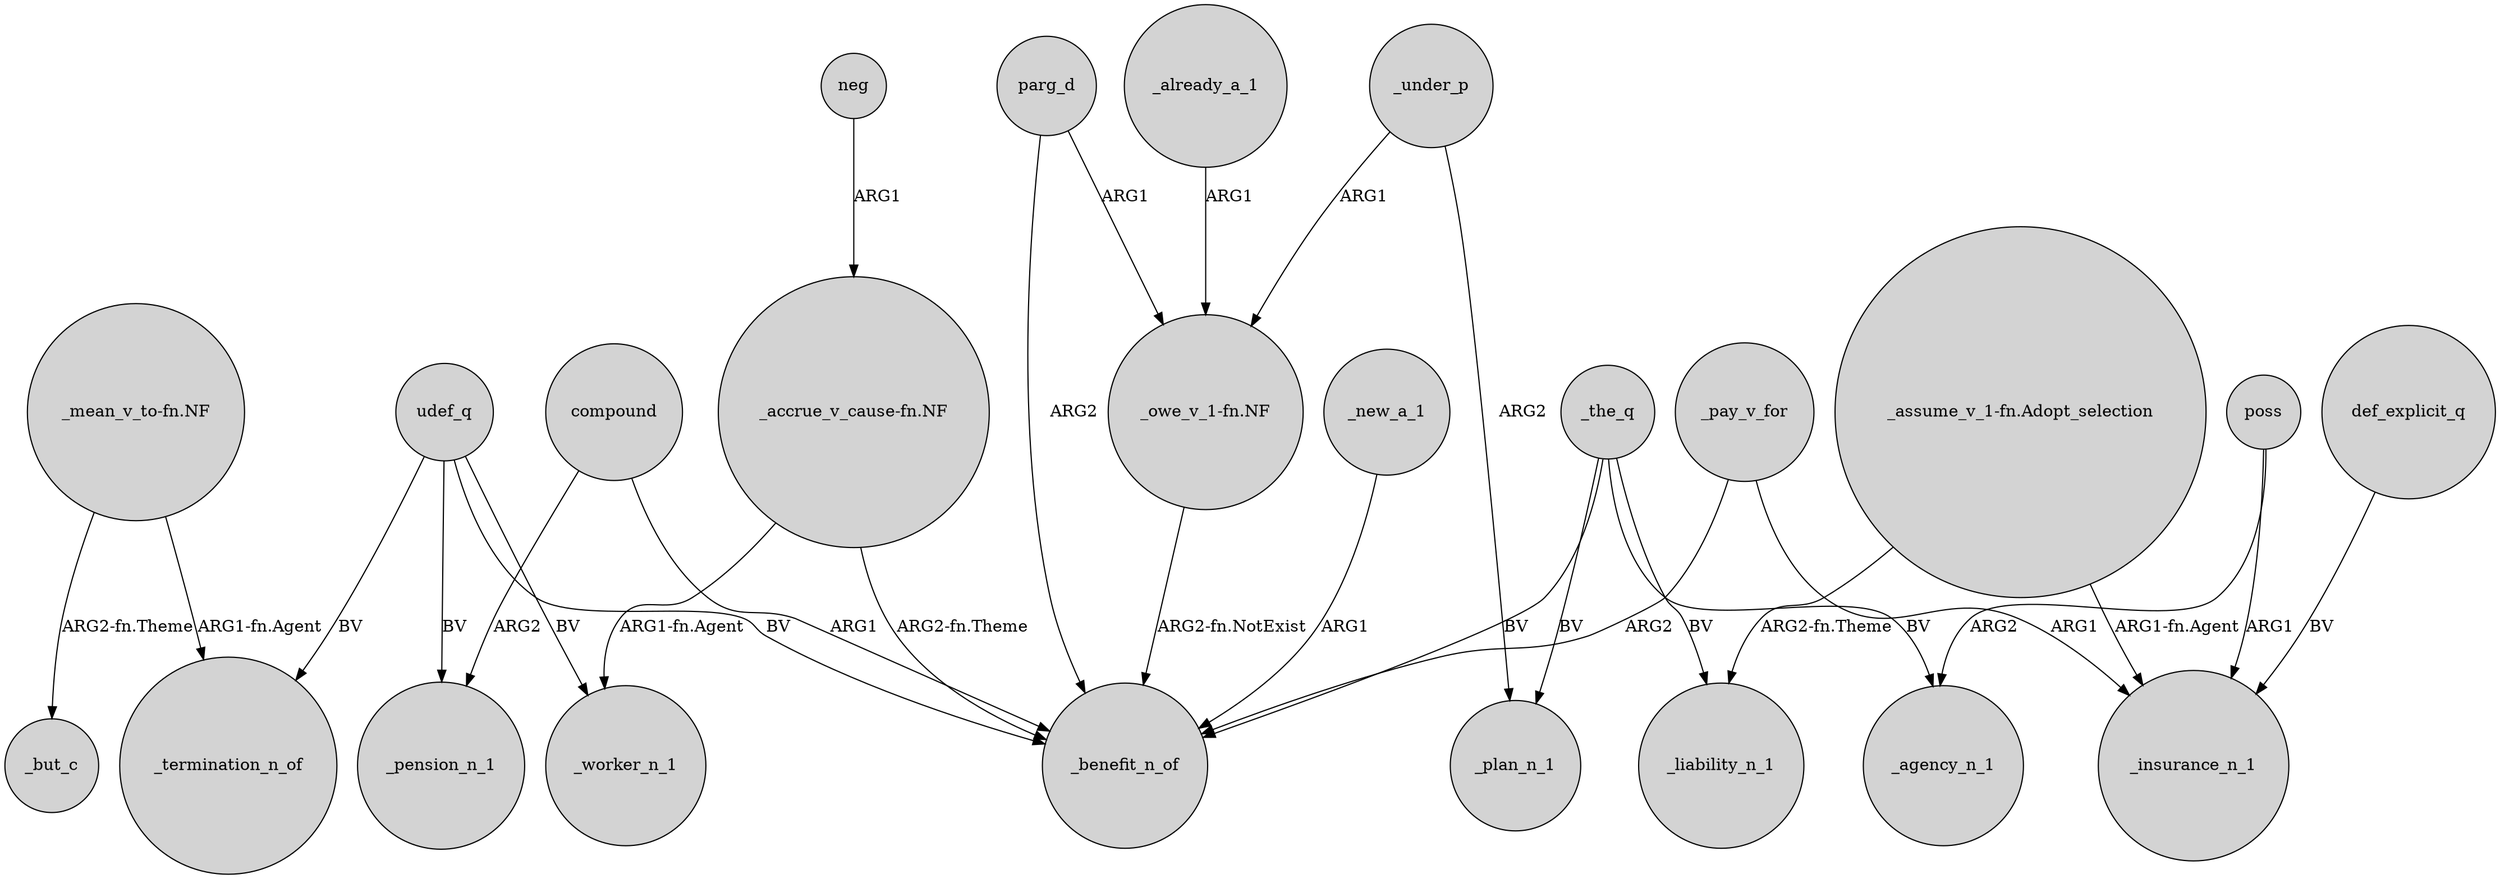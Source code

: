 digraph {
	node [shape=circle style=filled]
	_the_q -> _benefit_n_of [label=BV]
	"_mean_v_to-fn.NF" -> _but_c [label="ARG2-fn.Theme"]
	_the_q -> _agency_n_1 [label=BV]
	"_assume_v_1-fn.Adopt_selection" -> _insurance_n_1 [label="ARG1-fn.Agent"]
	def_explicit_q -> _insurance_n_1 [label=BV]
	"_assume_v_1-fn.Adopt_selection" -> _liability_n_1 [label="ARG2-fn.Theme"]
	udef_q -> _worker_n_1 [label=BV]
	_the_q -> _plan_n_1 [label=BV]
	compound -> _pension_n_1 [label=ARG2]
	neg -> "_accrue_v_cause-fn.NF" [label=ARG1]
	parg_d -> _benefit_n_of [label=ARG2]
	"_accrue_v_cause-fn.NF" -> _benefit_n_of [label="ARG2-fn.Theme"]
	"_accrue_v_cause-fn.NF" -> _worker_n_1 [label="ARG1-fn.Agent"]
	udef_q -> _termination_n_of [label=BV]
	_under_p -> "_owe_v_1-fn.NF" [label=ARG1]
	parg_d -> "_owe_v_1-fn.NF" [label=ARG1]
	_pay_v_for -> _benefit_n_of [label=ARG2]
	udef_q -> _pension_n_1 [label=BV]
	"_owe_v_1-fn.NF" -> _benefit_n_of [label="ARG2-fn.NotExist"]
	poss -> _agency_n_1 [label=ARG2]
	_new_a_1 -> _benefit_n_of [label=ARG1]
	_under_p -> _plan_n_1 [label=ARG2]
	poss -> _insurance_n_1 [label=ARG1]
	compound -> _benefit_n_of [label=ARG1]
	_already_a_1 -> "_owe_v_1-fn.NF" [label=ARG1]
	_pay_v_for -> _insurance_n_1 [label=ARG1]
	_the_q -> _liability_n_1 [label=BV]
	udef_q -> _benefit_n_of [label=BV]
	"_mean_v_to-fn.NF" -> _termination_n_of [label="ARG1-fn.Agent"]
}
